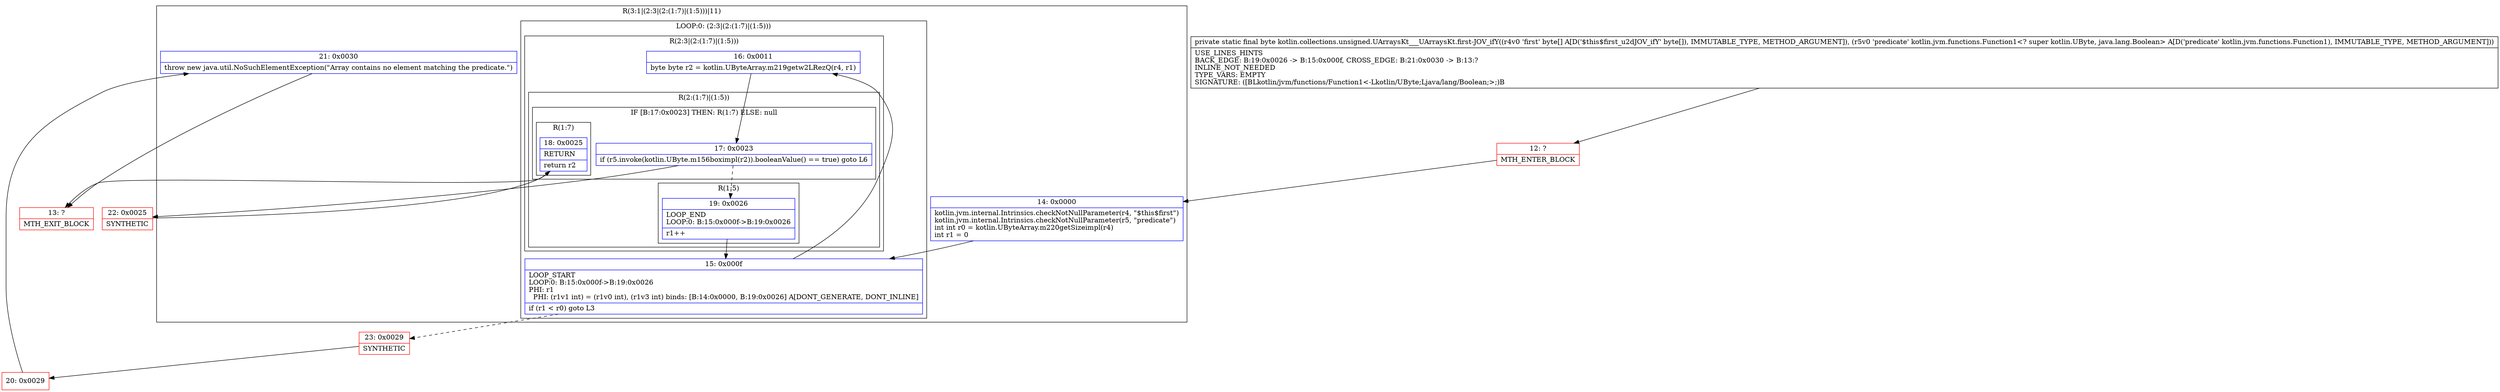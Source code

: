 digraph "CFG forkotlin.collections.unsigned.UArraysKt___UArraysKt.first\-JOV_ifY([BLkotlin\/jvm\/functions\/Function1;)B" {
subgraph cluster_Region_646168624 {
label = "R(3:1|(2:3|(2:(1:7)|(1:5)))|11)";
node [shape=record,color=blue];
Node_14 [shape=record,label="{14\:\ 0x0000|kotlin.jvm.internal.Intrinsics.checkNotNullParameter(r4, \"$this$first\")\lkotlin.jvm.internal.Intrinsics.checkNotNullParameter(r5, \"predicate\")\lint int r0 = kotlin.UByteArray.m220getSizeimpl(r4)\lint r1 = 0\l}"];
subgraph cluster_LoopRegion_1839518242 {
label = "LOOP:0: (2:3|(2:(1:7)|(1:5)))";
node [shape=record,color=blue];
Node_15 [shape=record,label="{15\:\ 0x000f|LOOP_START\lLOOP:0: B:15:0x000f\-\>B:19:0x0026\lPHI: r1 \l  PHI: (r1v1 int) = (r1v0 int), (r1v3 int) binds: [B:14:0x0000, B:19:0x0026] A[DONT_GENERATE, DONT_INLINE]\l|if (r1 \< r0) goto L3\l}"];
subgraph cluster_Region_1029525916 {
label = "R(2:3|(2:(1:7)|(1:5)))";
node [shape=record,color=blue];
Node_16 [shape=record,label="{16\:\ 0x0011|byte byte r2 = kotlin.UByteArray.m219getw2LRezQ(r4, r1)\l}"];
subgraph cluster_Region_1932121403 {
label = "R(2:(1:7)|(1:5))";
node [shape=record,color=blue];
subgraph cluster_IfRegion_90670151 {
label = "IF [B:17:0x0023] THEN: R(1:7) ELSE: null";
node [shape=record,color=blue];
Node_17 [shape=record,label="{17\:\ 0x0023|if (r5.invoke(kotlin.UByte.m156boximpl(r2)).booleanValue() == true) goto L6\l}"];
subgraph cluster_Region_1310290699 {
label = "R(1:7)";
node [shape=record,color=blue];
Node_18 [shape=record,label="{18\:\ 0x0025|RETURN\l|return r2\l}"];
}
}
subgraph cluster_Region_643768130 {
label = "R(1:5)";
node [shape=record,color=blue];
Node_19 [shape=record,label="{19\:\ 0x0026|LOOP_END\lLOOP:0: B:15:0x000f\-\>B:19:0x0026\l|r1++\l}"];
}
}
}
}
Node_21 [shape=record,label="{21\:\ 0x0030|throw new java.util.NoSuchElementException(\"Array contains no element matching the predicate.\")\l}"];
}
Node_12 [shape=record,color=red,label="{12\:\ ?|MTH_ENTER_BLOCK\l}"];
Node_22 [shape=record,color=red,label="{22\:\ 0x0025|SYNTHETIC\l}"];
Node_13 [shape=record,color=red,label="{13\:\ ?|MTH_EXIT_BLOCK\l}"];
Node_23 [shape=record,color=red,label="{23\:\ 0x0029|SYNTHETIC\l}"];
Node_20 [shape=record,color=red,label="{20\:\ 0x0029}"];
MethodNode[shape=record,label="{private static final byte kotlin.collections.unsigned.UArraysKt___UArraysKt.first\-JOV_ifY((r4v0 'first' byte[] A[D('$this$first_u2dJOV_ifY' byte[]), IMMUTABLE_TYPE, METHOD_ARGUMENT]), (r5v0 'predicate' kotlin.jvm.functions.Function1\<? super kotlin.UByte, java.lang.Boolean\> A[D('predicate' kotlin.jvm.functions.Function1), IMMUTABLE_TYPE, METHOD_ARGUMENT]))  | USE_LINES_HINTS\lBACK_EDGE: B:19:0x0026 \-\> B:15:0x000f, CROSS_EDGE: B:21:0x0030 \-\> B:13:?\lINLINE_NOT_NEEDED\lTYPE_VARS: EMPTY\lSIGNATURE: ([BLkotlin\/jvm\/functions\/Function1\<\-Lkotlin\/UByte;Ljava\/lang\/Boolean;\>;)B\l}"];
MethodNode -> Node_12;Node_14 -> Node_15;
Node_15 -> Node_16;
Node_15 -> Node_23[style=dashed];
Node_16 -> Node_17;
Node_17 -> Node_19[style=dashed];
Node_17 -> Node_22;
Node_18 -> Node_13;
Node_19 -> Node_15;
Node_21 -> Node_13;
Node_12 -> Node_14;
Node_22 -> Node_18;
Node_23 -> Node_20;
Node_20 -> Node_21;
}

